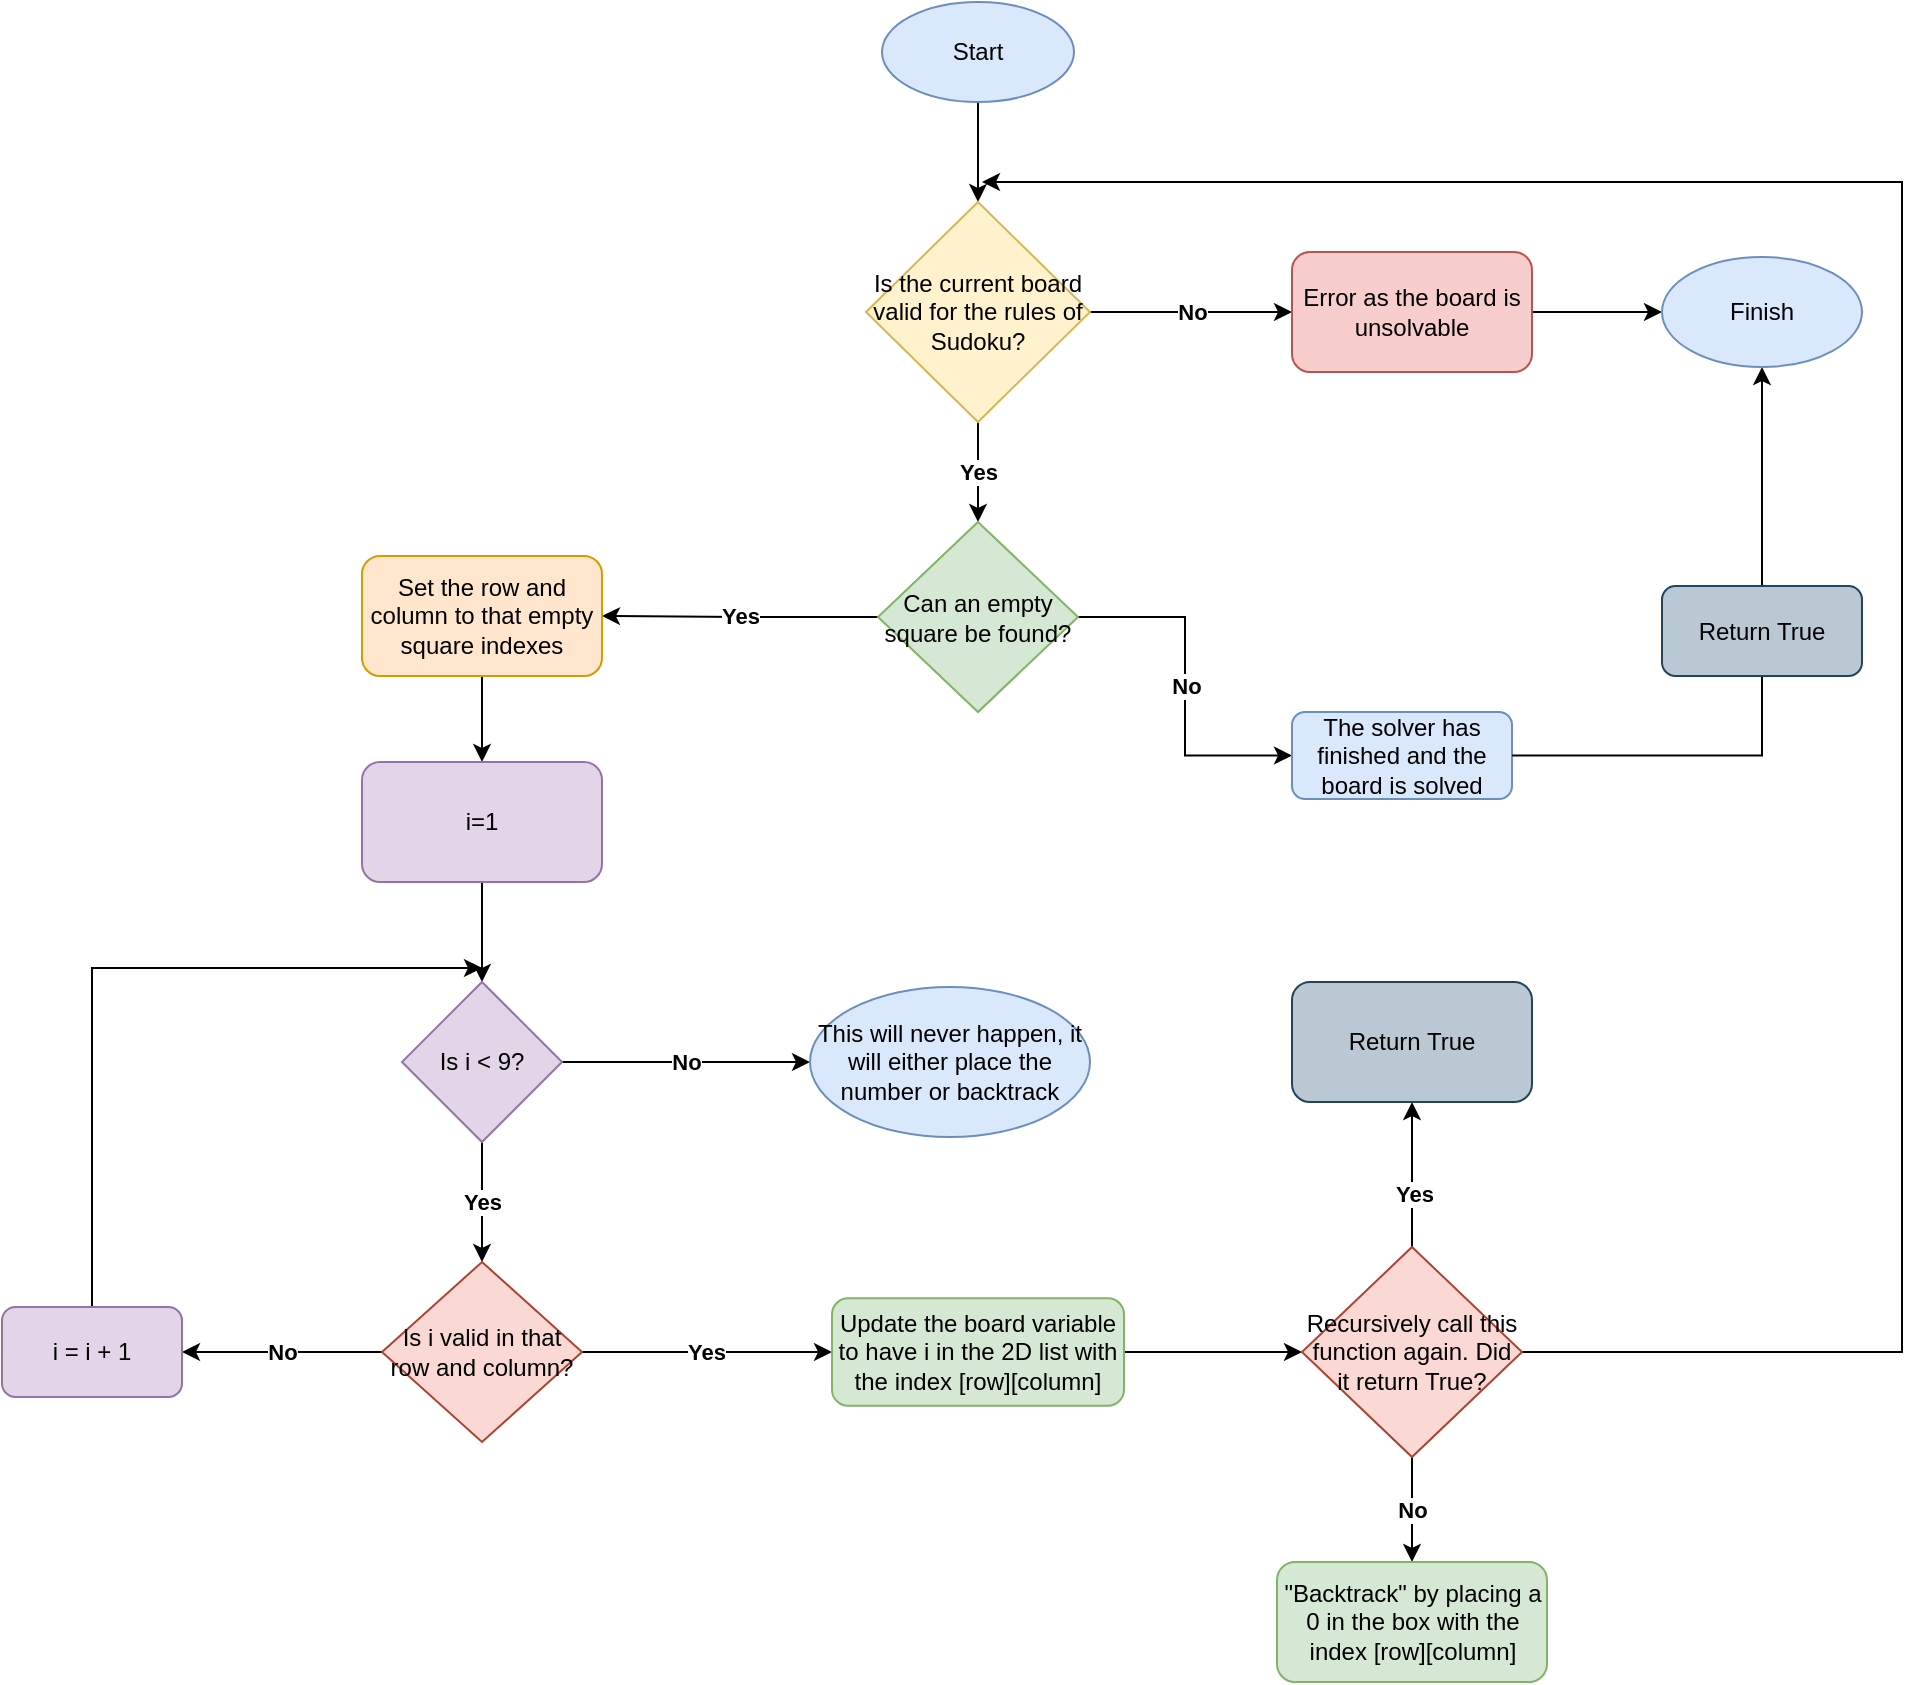 <mxfile version="20.8.23" type="device"><diagram id="7NlyBKI5GkNs8vtIFSGc" name="Page-1"><mxGraphModel dx="2261" dy="764" grid="1" gridSize="10" guides="1" tooltips="1" connect="1" arrows="1" fold="1" page="1" pageScale="1" pageWidth="827" pageHeight="1169" math="0" shadow="0"><root><mxCell id="0"/><mxCell id="1" parent="0"/><mxCell id="WVtaq3fYPAHRfvgPRUCA-3" value="" style="edgeStyle=orthogonalEdgeStyle;rounded=0;orthogonalLoop=1;jettySize=auto;html=1;entryX=0.5;entryY=0;entryDx=0;entryDy=0;" parent="1" source="WVtaq3fYPAHRfvgPRUCA-1" target="WVtaq3fYPAHRfvgPRUCA-2" edge="1"><mxGeometry relative="1" as="geometry"/></mxCell><mxCell id="WVtaq3fYPAHRfvgPRUCA-1" value="Start" style="ellipse;whiteSpace=wrap;html=1;fillColor=#dae8fc;strokeColor=#6c8ebf;" parent="1" vertex="1"><mxGeometry x="370" y="60" width="96" height="50" as="geometry"/></mxCell><mxCell id="WVtaq3fYPAHRfvgPRUCA-16" value="&lt;b&gt;Yes&lt;/b&gt;" style="edgeStyle=orthogonalEdgeStyle;rounded=0;orthogonalLoop=1;jettySize=auto;html=1;entryX=0.5;entryY=0;entryDx=0;entryDy=0;" parent="1" source="WVtaq3fYPAHRfvgPRUCA-2" target="WVtaq3fYPAHRfvgPRUCA-13" edge="1"><mxGeometry relative="1" as="geometry"/></mxCell><mxCell id="hfWW1xW6RFbz01fehzcv-2" value="&lt;b&gt;No&lt;/b&gt;" style="edgeStyle=orthogonalEdgeStyle;rounded=0;orthogonalLoop=1;jettySize=auto;html=1;entryX=0;entryY=0.5;entryDx=0;entryDy=0;" parent="1" source="WVtaq3fYPAHRfvgPRUCA-2" target="WVtaq3fYPAHRfvgPRUCA-6" edge="1"><mxGeometry relative="1" as="geometry"/></mxCell><mxCell id="WVtaq3fYPAHRfvgPRUCA-2" value="Is the current board valid for the rules of Sudoku?" style="rhombus;whiteSpace=wrap;html=1;fillColor=#fff2cc;strokeColor=#d6b656;" parent="1" vertex="1"><mxGeometry x="362" y="160" width="112" height="110" as="geometry"/></mxCell><mxCell id="t9-L5kfbOhESfFCxQeHO-42" style="edgeStyle=orthogonalEdgeStyle;rounded=0;orthogonalLoop=1;jettySize=auto;html=1;" parent="1" source="WVtaq3fYPAHRfvgPRUCA-6" target="t9-L5kfbOhESfFCxQeHO-41" edge="1"><mxGeometry relative="1" as="geometry"/></mxCell><mxCell id="WVtaq3fYPAHRfvgPRUCA-6" value="Error as the board is unsolvable" style="rounded=1;whiteSpace=wrap;html=1;fillColor=#f8cecc;strokeColor=#b85450;" parent="1" vertex="1"><mxGeometry x="575" y="185" width="120" height="60" as="geometry"/></mxCell><mxCell id="WVtaq3fYPAHRfvgPRUCA-18" value="&lt;b&gt;No&lt;/b&gt;" style="edgeStyle=orthogonalEdgeStyle;rounded=0;orthogonalLoop=1;jettySize=auto;html=1;entryX=0;entryY=0.5;entryDx=0;entryDy=0;" parent="1" source="WVtaq3fYPAHRfvgPRUCA-13" target="WVtaq3fYPAHRfvgPRUCA-17" edge="1"><mxGeometry relative="1" as="geometry"/></mxCell><mxCell id="t9-L5kfbOhESfFCxQeHO-2" value="&lt;b&gt;Yes&lt;/b&gt;" style="edgeStyle=orthogonalEdgeStyle;rounded=0;orthogonalLoop=1;jettySize=auto;html=1;entryX=1;entryY=0.5;entryDx=0;entryDy=0;" parent="1" source="WVtaq3fYPAHRfvgPRUCA-13" target="t9-L5kfbOhESfFCxQeHO-1" edge="1"><mxGeometry relative="1" as="geometry"/></mxCell><mxCell id="WVtaq3fYPAHRfvgPRUCA-13" value="Can an empty square be found?" style="rhombus;whiteSpace=wrap;html=1;fillColor=#d5e8d4;strokeColor=#82b366;" parent="1" vertex="1"><mxGeometry x="368" y="320" width="100" height="95" as="geometry"/></mxCell><mxCell id="hfWW1xW6RFbz01fehzcv-3" style="edgeStyle=orthogonalEdgeStyle;rounded=0;orthogonalLoop=1;jettySize=auto;html=1;entryX=0.5;entryY=1;entryDx=0;entryDy=0;startArrow=none;" parent="1" source="hfWW1xW6RFbz01fehzcv-5" target="t9-L5kfbOhESfFCxQeHO-41" edge="1"><mxGeometry relative="1" as="geometry"/></mxCell><mxCell id="WVtaq3fYPAHRfvgPRUCA-17" value="The solver has finished and the board is solved" style="rounded=1;whiteSpace=wrap;html=1;fillColor=#dae8fc;strokeColor=#6c8ebf;" parent="1" vertex="1"><mxGeometry x="575" y="415" width="110" height="43.5" as="geometry"/></mxCell><mxCell id="t9-L5kfbOhESfFCxQeHO-4" style="edgeStyle=orthogonalEdgeStyle;rounded=0;orthogonalLoop=1;jettySize=auto;html=1;entryX=0.5;entryY=0;entryDx=0;entryDy=0;" parent="1" source="t9-L5kfbOhESfFCxQeHO-1" target="t9-L5kfbOhESfFCxQeHO-3" edge="1"><mxGeometry relative="1" as="geometry"/></mxCell><mxCell id="t9-L5kfbOhESfFCxQeHO-1" value="Set the row and column to that empty square indexes" style="rounded=1;whiteSpace=wrap;html=1;fillColor=#ffe6cc;strokeColor=#d79b00;" parent="1" vertex="1"><mxGeometry x="110" y="337" width="120" height="60" as="geometry"/></mxCell><mxCell id="t9-L5kfbOhESfFCxQeHO-16" style="edgeStyle=orthogonalEdgeStyle;rounded=0;orthogonalLoop=1;jettySize=auto;html=1;entryX=0.5;entryY=0;entryDx=0;entryDy=0;" parent="1" source="t9-L5kfbOhESfFCxQeHO-3" target="t9-L5kfbOhESfFCxQeHO-7" edge="1"><mxGeometry relative="1" as="geometry"/></mxCell><mxCell id="t9-L5kfbOhESfFCxQeHO-3" value="i=1" style="rounded=1;whiteSpace=wrap;html=1;fillColor=#e1d5e7;strokeColor=#9673a6;" parent="1" vertex="1"><mxGeometry x="110" y="440" width="120" height="60" as="geometry"/></mxCell><mxCell id="t9-L5kfbOhESfFCxQeHO-15" value="&lt;b&gt;No&lt;/b&gt;" style="edgeStyle=orthogonalEdgeStyle;rounded=0;orthogonalLoop=1;jettySize=auto;html=1;entryX=0;entryY=0.5;entryDx=0;entryDy=0;" parent="1" source="t9-L5kfbOhESfFCxQeHO-7" target="t9-L5kfbOhESfFCxQeHO-11" edge="1"><mxGeometry relative="1" as="geometry"><Array as="points"/></mxGeometry></mxCell><mxCell id="t9-L5kfbOhESfFCxQeHO-18" value="&lt;b&gt;Yes&lt;/b&gt;" style="edgeStyle=orthogonalEdgeStyle;rounded=0;orthogonalLoop=1;jettySize=auto;html=1;entryX=0.5;entryY=0;entryDx=0;entryDy=0;" parent="1" source="t9-L5kfbOhESfFCxQeHO-7" target="t9-L5kfbOhESfFCxQeHO-17" edge="1"><mxGeometry relative="1" as="geometry"/></mxCell><mxCell id="t9-L5kfbOhESfFCxQeHO-7" value="Is i &amp;lt; 9?" style="rhombus;whiteSpace=wrap;html=1;fillColor=#e1d5e7;strokeColor=#9673a6;" parent="1" vertex="1"><mxGeometry x="130" y="550" width="80" height="80" as="geometry"/></mxCell><mxCell id="t9-L5kfbOhESfFCxQeHO-11" value="This will never happen, it will either place the number or backtrack" style="ellipse;whiteSpace=wrap;html=1;fillColor=#dae8fc;strokeColor=#6c8ebf;" parent="1" vertex="1"><mxGeometry x="334" y="552.5" width="140" height="75" as="geometry"/></mxCell><mxCell id="t9-L5kfbOhESfFCxQeHO-22" value="&lt;b&gt;No&lt;/b&gt;" style="edgeStyle=orthogonalEdgeStyle;rounded=0;orthogonalLoop=1;jettySize=auto;html=1;entryX=1;entryY=0.5;entryDx=0;entryDy=0;" parent="1" source="t9-L5kfbOhESfFCxQeHO-17" target="t9-L5kfbOhESfFCxQeHO-21" edge="1"><mxGeometry relative="1" as="geometry"/></mxCell><mxCell id="t9-L5kfbOhESfFCxQeHO-26" value="&lt;b&gt;Yes&lt;/b&gt;" style="edgeStyle=orthogonalEdgeStyle;rounded=0;orthogonalLoop=1;jettySize=auto;html=1;entryX=0;entryY=0.5;entryDx=0;entryDy=0;" parent="1" source="t9-L5kfbOhESfFCxQeHO-17" target="t9-L5kfbOhESfFCxQeHO-25" edge="1"><mxGeometry relative="1" as="geometry"/></mxCell><mxCell id="t9-L5kfbOhESfFCxQeHO-17" value="Is i valid in that row and column?" style="rhombus;whiteSpace=wrap;html=1;fillColor=#fad9d5;strokeColor=#ae4132;" parent="1" vertex="1"><mxGeometry x="120" y="690" width="100" height="90" as="geometry"/></mxCell><mxCell id="t9-L5kfbOhESfFCxQeHO-24" style="edgeStyle=orthogonalEdgeStyle;rounded=0;orthogonalLoop=1;jettySize=auto;html=1;" parent="1" source="t9-L5kfbOhESfFCxQeHO-21" edge="1"><mxGeometry relative="1" as="geometry"><mxPoint x="170" y="543" as="targetPoint"/><Array as="points"><mxPoint x="-25" y="543"/></Array></mxGeometry></mxCell><mxCell id="t9-L5kfbOhESfFCxQeHO-21" value="i = i + 1" style="rounded=1;whiteSpace=wrap;html=1;fillColor=#e1d5e7;strokeColor=#9673a6;" parent="1" vertex="1"><mxGeometry x="-70" y="712.5" width="90" height="45" as="geometry"/></mxCell><mxCell id="t9-L5kfbOhESfFCxQeHO-30" style="edgeStyle=orthogonalEdgeStyle;rounded=0;orthogonalLoop=1;jettySize=auto;html=1;entryX=0;entryY=0.5;entryDx=0;entryDy=0;" parent="1" source="t9-L5kfbOhESfFCxQeHO-25" target="t9-L5kfbOhESfFCxQeHO-27" edge="1"><mxGeometry relative="1" as="geometry"/></mxCell><mxCell id="t9-L5kfbOhESfFCxQeHO-25" value="Update the board variable to have i in the 2D list with the index [row][column]" style="rounded=1;whiteSpace=wrap;html=1;fillColor=#d5e8d4;strokeColor=#82b366;" parent="1" vertex="1"><mxGeometry x="345" y="708.13" width="146" height="53.75" as="geometry"/></mxCell><mxCell id="t9-L5kfbOhESfFCxQeHO-29" style="edgeStyle=orthogonalEdgeStyle;rounded=0;orthogonalLoop=1;jettySize=auto;html=1;" parent="1" source="t9-L5kfbOhESfFCxQeHO-27" edge="1"><mxGeometry relative="1" as="geometry"><mxPoint x="420" y="150" as="targetPoint"/><Array as="points"><mxPoint x="880" y="735"/><mxPoint x="880" y="150"/></Array></mxGeometry></mxCell><mxCell id="t9-L5kfbOhESfFCxQeHO-34" style="edgeStyle=orthogonalEdgeStyle;rounded=0;orthogonalLoop=1;jettySize=auto;html=1;" parent="1" source="t9-L5kfbOhESfFCxQeHO-27" target="t9-L5kfbOhESfFCxQeHO-33" edge="1"><mxGeometry relative="1" as="geometry"/></mxCell><mxCell id="t9-L5kfbOhESfFCxQeHO-35" value="&lt;b&gt;Yes&lt;/b&gt;" style="edgeLabel;html=1;align=center;verticalAlign=middle;resizable=0;points=[];" parent="t9-L5kfbOhESfFCxQeHO-34" vertex="1" connectable="0"><mxGeometry x="-0.255" y="-1" relative="1" as="geometry"><mxPoint as="offset"/></mxGeometry></mxCell><mxCell id="t9-L5kfbOhESfFCxQeHO-38" value="&lt;b&gt;No&lt;/b&gt;" style="edgeStyle=orthogonalEdgeStyle;rounded=0;orthogonalLoop=1;jettySize=auto;html=1;entryX=0.5;entryY=0;entryDx=0;entryDy=0;" parent="1" source="t9-L5kfbOhESfFCxQeHO-27" target="t9-L5kfbOhESfFCxQeHO-36" edge="1"><mxGeometry relative="1" as="geometry"/></mxCell><mxCell id="t9-L5kfbOhESfFCxQeHO-27" value="Recursively call this function again. Did it return True?" style="rhombus;whiteSpace=wrap;html=1;fillColor=#fad9d5;strokeColor=#ae4132;" parent="1" vertex="1"><mxGeometry x="580" y="682.5" width="110" height="105" as="geometry"/></mxCell><mxCell id="t9-L5kfbOhESfFCxQeHO-33" value="Return True" style="rounded=1;whiteSpace=wrap;html=1;fillColor=#bac8d3;strokeColor=#23445d;" parent="1" vertex="1"><mxGeometry x="575" y="550" width="120" height="60" as="geometry"/></mxCell><mxCell id="t9-L5kfbOhESfFCxQeHO-36" value="&quot;Backtrack&quot; by placing a 0 in the box with the index [row][column]" style="rounded=1;whiteSpace=wrap;html=1;fillColor=#d5e8d4;strokeColor=#82b366;" parent="1" vertex="1"><mxGeometry x="567.5" y="840" width="135" height="60" as="geometry"/></mxCell><mxCell id="t9-L5kfbOhESfFCxQeHO-41" value="Finish" style="ellipse;whiteSpace=wrap;html=1;fillColor=#dae8fc;strokeColor=#6c8ebf;" parent="1" vertex="1"><mxGeometry x="760" y="187.5" width="100" height="55" as="geometry"/></mxCell><mxCell id="hfWW1xW6RFbz01fehzcv-6" value="" style="edgeStyle=orthogonalEdgeStyle;rounded=0;orthogonalLoop=1;jettySize=auto;html=1;entryX=0.5;entryY=1;entryDx=0;entryDy=0;endArrow=none;" parent="1" source="WVtaq3fYPAHRfvgPRUCA-17" target="hfWW1xW6RFbz01fehzcv-5" edge="1"><mxGeometry relative="1" as="geometry"><mxPoint x="685" y="437" as="sourcePoint"/><mxPoint x="810" y="243" as="targetPoint"/></mxGeometry></mxCell><mxCell id="hfWW1xW6RFbz01fehzcv-5" value="Return True" style="rounded=1;whiteSpace=wrap;html=1;fillColor=#bac8d3;strokeColor=#23445d;" parent="1" vertex="1"><mxGeometry x="760" y="352" width="100" height="45" as="geometry"/></mxCell></root></mxGraphModel></diagram></mxfile>